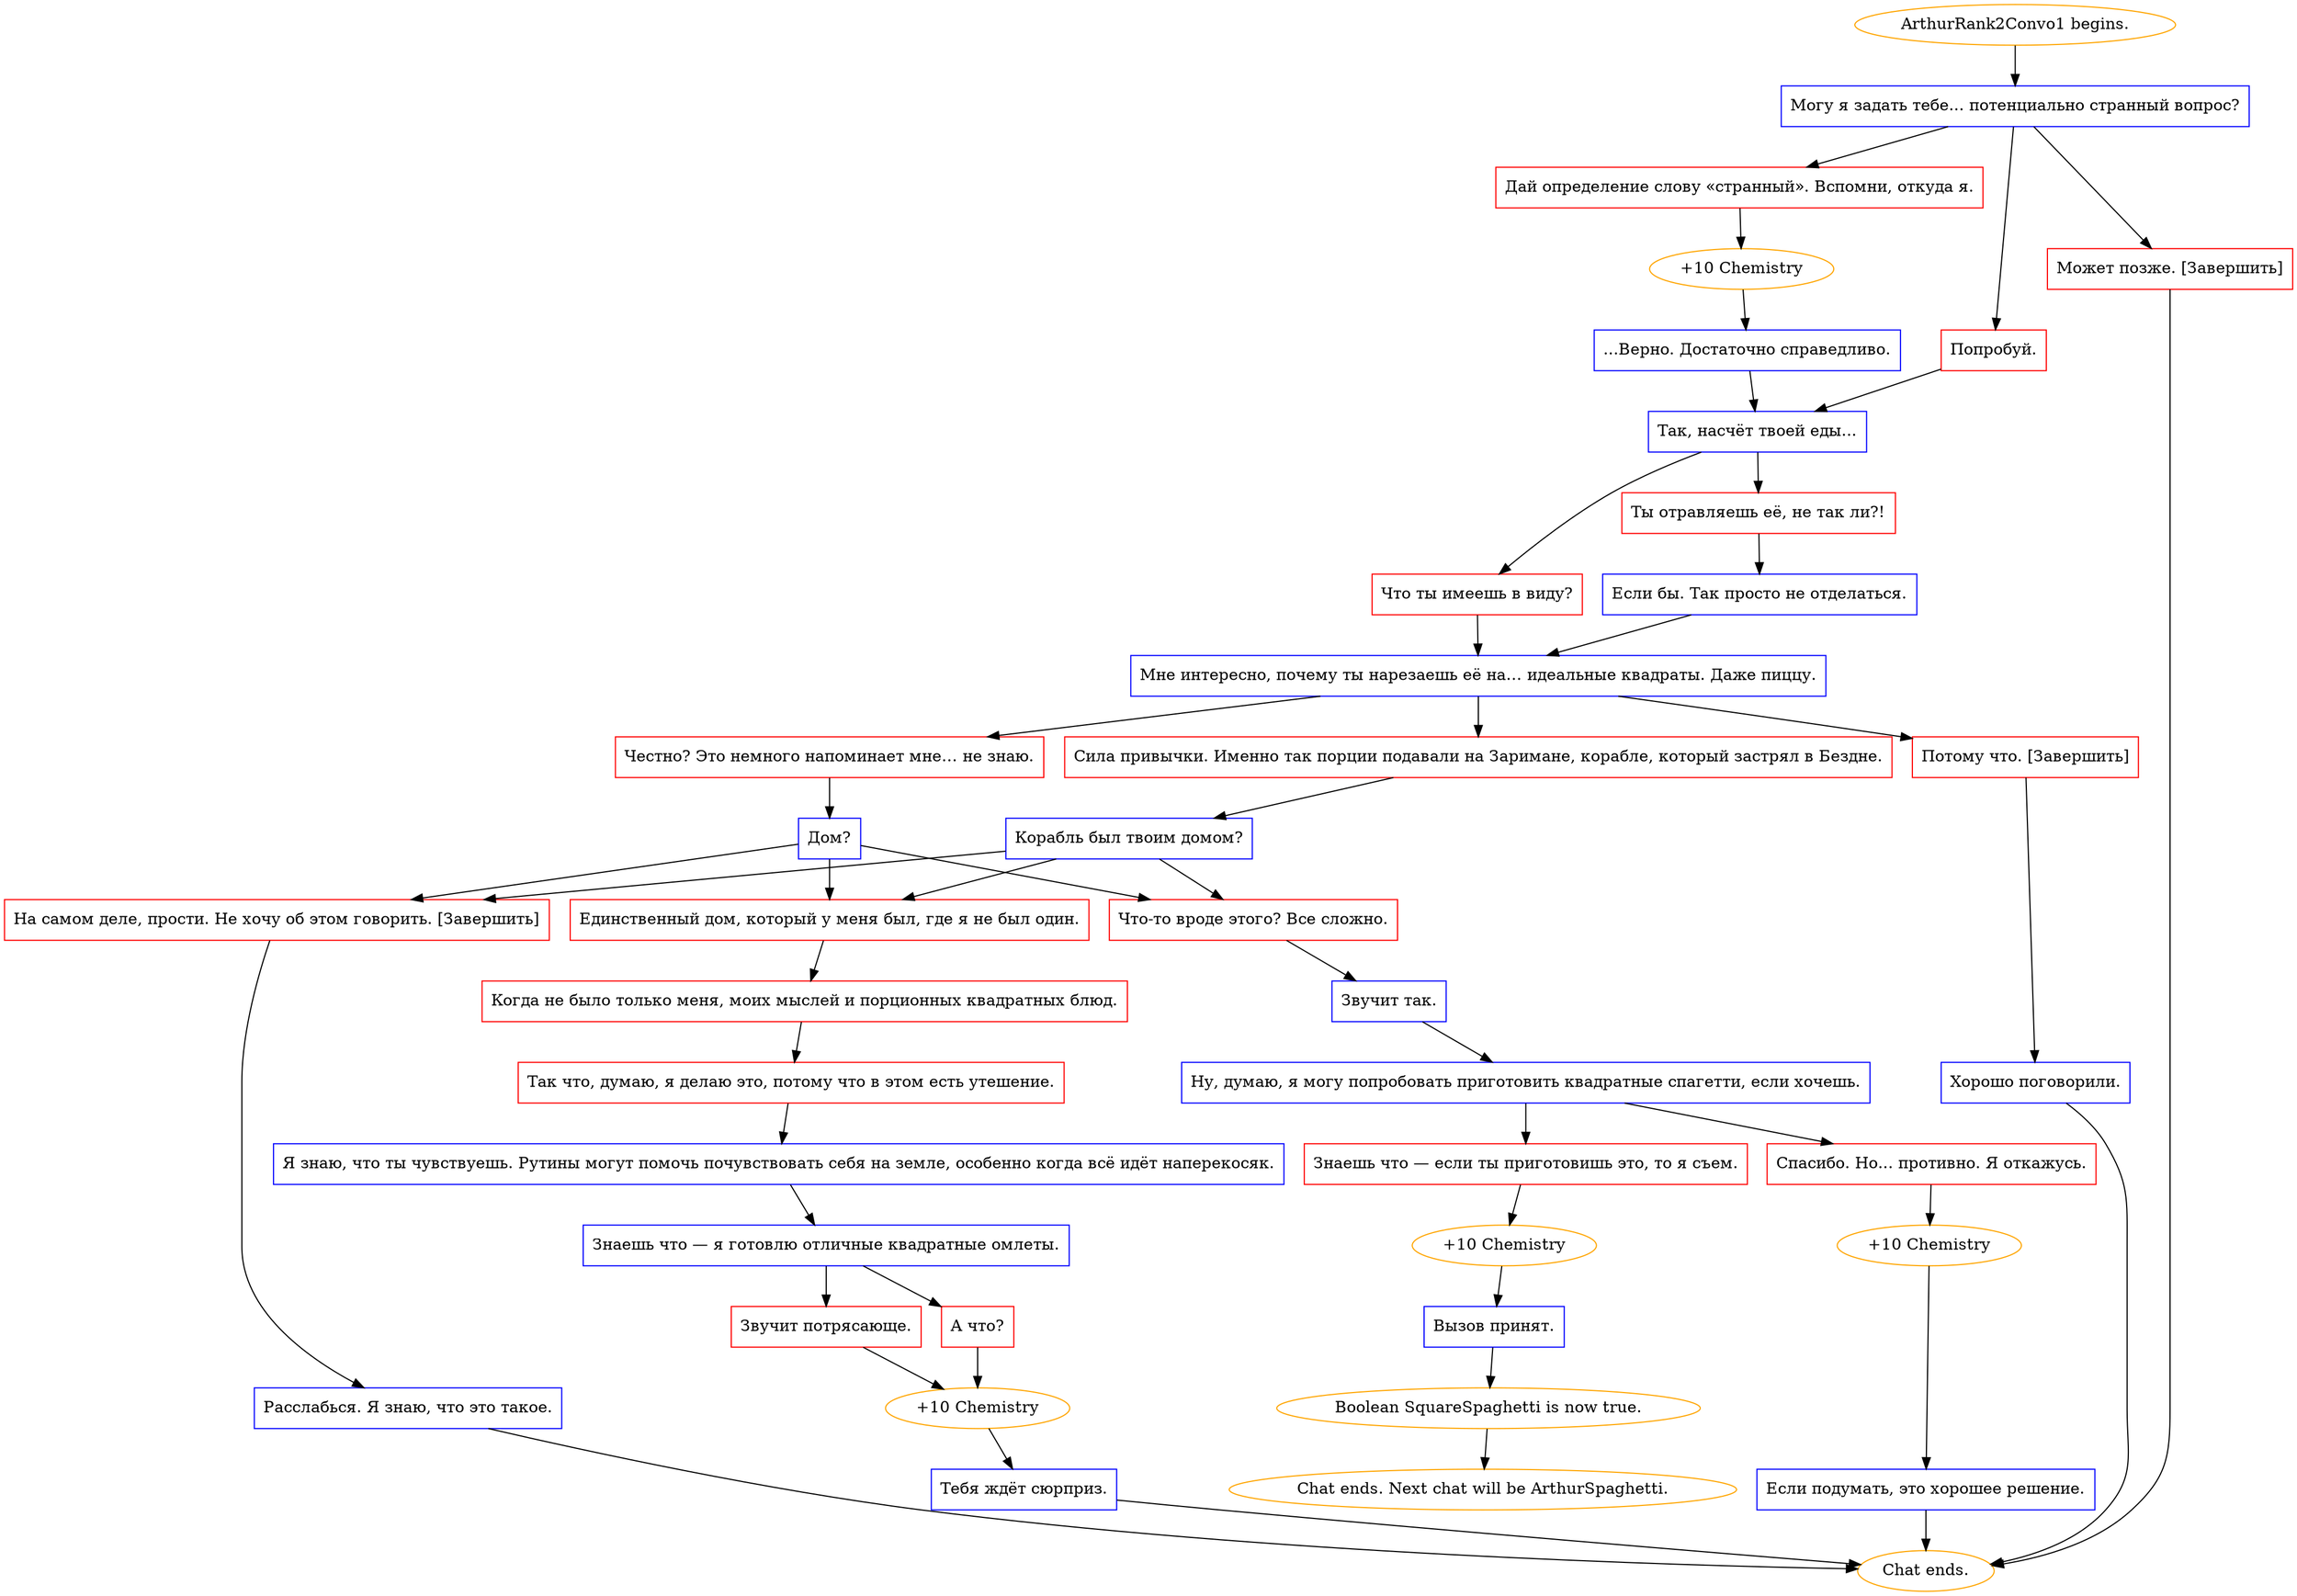 digraph {
	"ArthurRank2Convo1 begins." [color=orange];
		"ArthurRank2Convo1 begins." -> j2995691067;
	j2995691067 [label="Могу я задать тебе... потенциально странный вопрос?",shape=box,color=blue];
		j2995691067 -> j2981342767;
		j2995691067 -> j242896160;
		j2995691067 -> j2105912725;
	j2981342767 [label="Дай определение слову «странный». Вспомни, откуда я.",shape=box,color=red];
		j2981342767 -> j37589422;
	j242896160 [label="Попробуй.",shape=box,color=red];
		j242896160 -> j3059905228;
	j2105912725 [label="Может позже. [Завершить]",shape=box,color=red];
		j2105912725 -> "Chat ends.";
	j37589422 [label="+10 Chemistry",color=orange];
		j37589422 -> j633193328;
	j3059905228 [label="Так, насчёт твоей еды...",shape=box,color=blue];
		j3059905228 -> j2249928810;
		j3059905228 -> j4123933048;
	"Chat ends." [color=orange];
	j633193328 [label="...Верно. Достаточно справедливо.",shape=box,color=blue];
		j633193328 -> j3059905228;
	j2249928810 [label="Ты отравляешь её, не так ли?!",shape=box,color=red];
		j2249928810 -> j3546189773;
	j4123933048 [label="Что ты имеешь в виду?",shape=box,color=red];
		j4123933048 -> j1591206864;
	j3546189773 [label="Если бы. Так просто не отделаться.",shape=box,color=blue];
		j3546189773 -> j1591206864;
	j1591206864 [label="Мне интересно, почему ты нарезаешь её на… идеальные квадраты. Даже пиццу.",shape=box,color=blue];
		j1591206864 -> j2889088257;
		j1591206864 -> j391504086;
		j1591206864 -> j3324298478;
	j2889088257 [label="Честно? Это немного напоминает мне… не знаю.",shape=box,color=red];
		j2889088257 -> j4065996047;
	j391504086 [label="Сила привычки. Именно так порции подавали на Заримане, корабле, который застрял в Бездне.",shape=box,color=red];
		j391504086 -> j527889683;
	j3324298478 [label="Потому что. [Завершить]",shape=box,color=red];
		j3324298478 -> j652045471;
	j4065996047 [label="Дом?",shape=box,color=blue];
		j4065996047 -> j1776162801;
		j4065996047 -> j3280117535;
		j4065996047 -> j3669855517;
	j527889683 [label="Корабль был твоим домом?",shape=box,color=blue];
		j527889683 -> j1776162801;
		j527889683 -> j3280117535;
		j527889683 -> j3669855517;
	j652045471 [label="Хорошо поговорили.",shape=box,color=blue];
		j652045471 -> "Chat ends.";
	j1776162801 [label="Что-то вроде этого? Все сложно.",shape=box,color=red];
		j1776162801 -> j4264821157;
	j3280117535 [label="Единственный дом, который у меня был, где я не был один.",shape=box,color=red];
		j3280117535 -> j4163424671;
	j3669855517 [label="На самом деле, прости. Не хочу об этом говорить. [Завершить]",shape=box,color=red];
		j3669855517 -> j3297574395;
	j4264821157 [label="Звучит так.",shape=box,color=blue];
		j4264821157 -> j2978655228;
	j4163424671 [label="Когда не было только меня, моих мыслей и порционных квадратных блюд.",shape=box,color=red];
		j4163424671 -> j309728191;
	j3297574395 [label="Расслабься. Я знаю, что это такое.",shape=box,color=blue];
		j3297574395 -> "Chat ends.";
	j2978655228 [label="Ну, думаю, я могу попробовать приготовить квадратные спагетти, если хочешь.",shape=box,color=blue];
		j2978655228 -> j3512596457;
		j2978655228 -> j911068788;
	j309728191 [label="Так что, думаю, я делаю это, потому что в этом есть утешение.",shape=box,color=red];
		j309728191 -> j2217593847;
	j3512596457 [label="Знаешь что — если ты приготовишь это, то я съем.",shape=box,color=red];
		j3512596457 -> j3741113808;
	j911068788 [label="Спасибо. Но... противно. Я откажусь.",shape=box,color=red];
		j911068788 -> j2352915887;
	j2217593847 [label="Я знаю, что ты чувствуешь. Рутины могут помочь почувствовать себя на земле, особенно когда всё идёт наперекосяк.",shape=box,color=blue];
		j2217593847 -> j633630701;
	j3741113808 [label="+10 Chemistry",color=orange];
		j3741113808 -> j2582114106;
	j2352915887 [label="+10 Chemistry",color=orange];
		j2352915887 -> j2064249736;
	j633630701 [label="Знаешь что — я готовлю отличные квадратные омлеты.",shape=box,color=blue];
		j633630701 -> j1616559186;
		j633630701 -> j2174335794;
	j2582114106 [label="Вызов принят.",shape=box,color=blue];
		j2582114106 -> j259992425;
	j2064249736 [label="Если подумать, это хорошее решение.",shape=box,color=blue];
		j2064249736 -> "Chat ends.";
	j1616559186 [label="Звучит потрясающе.",shape=box,color=red];
		j1616559186 -> j1738089313;
	j2174335794 [label="А что?",shape=box,color=red];
		j2174335794 -> j1738089313;
	j259992425 [label="Boolean SquareSpaghetti is now true.",color=orange];
		j259992425 -> "Chat ends. Next chat will be ArthurSpaghetti.";
	j1738089313 [label="+10 Chemistry",color=orange];
		j1738089313 -> j2636697789;
	"Chat ends. Next chat will be ArthurSpaghetti." [color=orange];
	j2636697789 [label="Тебя ждёт сюрприз.",shape=box,color=blue];
		j2636697789 -> "Chat ends.";
}